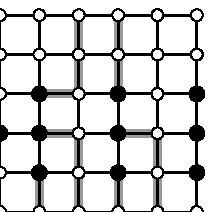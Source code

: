 
vardef img_grid(expr vinfo, einfo) :=
image(
save gsize; numeric gsize; gsize := .5cm;
save vesize; numeric vesize; vesize := .15cm;
save vfsize; numeric vfsize; vfsize := .2cm;

save i,j;
numeric i,j;

% draw edge
i := 0; j := 0;
save elen; numeric elen;
for elen := 0 upto (length(einfo) - 1):
	save tmp; string tmp;
	tmp := substring(elen, elen+1) of einfo;
	if tmp = " ":
		i := i + 1;
		j := 0;
	else:
		save spos; pair spos; spos := (j,i div 2)scaled gsize;
		save epos; pair epos;
		if (i mod 2) = 0:
			epos := (j+1, i div 2) scaled gsize;
		else:
			epos := (j, (i div 2) + 1) scaled gsize;
		fi;

		if tmp = "1":
			draw spos -- epos withpen pencircle scaled 3 withcolor .6white;
		fi;
		draw spos -- epos withpen pencircle;
		j := j + 1;
	fi;
endfor;
% draw vertex
i := 0; j := 0;
save vlen; numeric vlen;
for vlen := 0 upto (length(vinfo) - 1):
	save tmp; string tmp;
	tmp := substring(vlen, vlen+1) of vinfo;
	if tmp = " ":
		i := i + 1;
		j := 0;
	else:
		save pos; pair pos; pos := (j,i)scaled gsize;
		save pp; path pp; pp := fullcircle scaled vesize shifted pos;
		if tmp = "0":
			fill pp withcolor white;
			draw pp;
		else:
			fill fullcircle scaled vfsize shifted pos;
		fi;
		j := j + 1;
	fi;
endfor;
)
enddef;

beginfig(1);
string Vinfo;
Vinfo := "000000 010101 110101 010101 000000 000000";
string Einfo;
Einfo := "00000 011110 00000 001010 01010 000000 01000 001100 00000 001100 00000";
draw img_grid(Vinfo, Einfo);
endfig;

beginfig(2);
string Vinfo;
Vinfo := "000000 010101 110101 010101 000000 000000";
string Einfo;
Einfo := "00000 000000 00000 000000 00000 000000 00000 000000 00000 000000 00000";
draw img_grid(Vinfo, Einfo);
endfig;

end;
